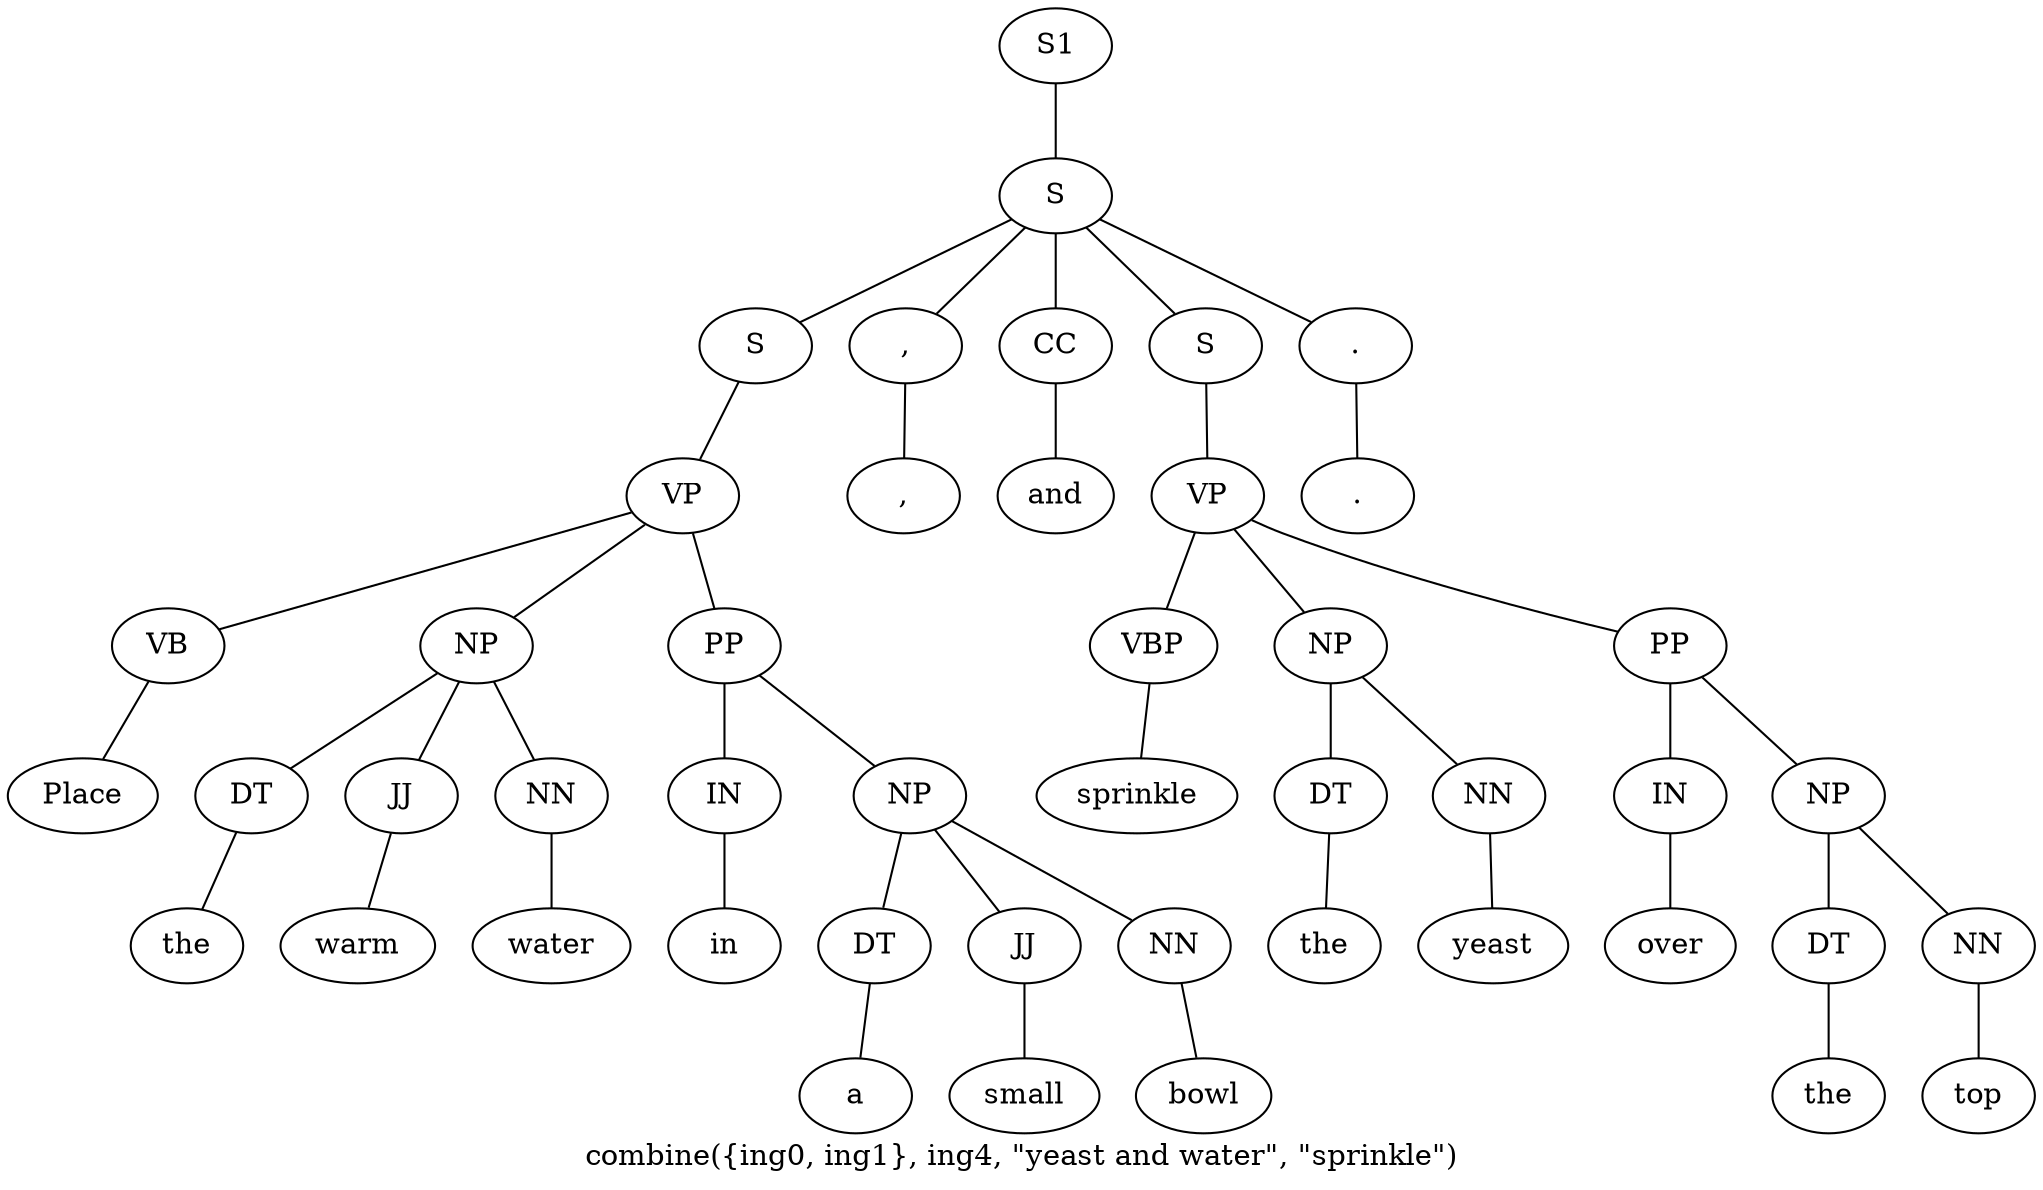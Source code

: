 graph SyntaxGraph {
	label = "combine({ing0, ing1}, ing4, \"yeast and water\", \"sprinkle\")";
	Node0 [label="S1"];
	Node1 [label="S"];
	Node2 [label="S"];
	Node3 [label="VP"];
	Node4 [label="VB"];
	Node5 [label="Place"];
	Node6 [label="NP"];
	Node7 [label="DT"];
	Node8 [label="the"];
	Node9 [label="JJ"];
	Node10 [label="warm"];
	Node11 [label="NN"];
	Node12 [label="water"];
	Node13 [label="PP"];
	Node14 [label="IN"];
	Node15 [label="in"];
	Node16 [label="NP"];
	Node17 [label="DT"];
	Node18 [label="a"];
	Node19 [label="JJ"];
	Node20 [label="small"];
	Node21 [label="NN"];
	Node22 [label="bowl"];
	Node23 [label=","];
	Node24 [label=","];
	Node25 [label="CC"];
	Node26 [label="and"];
	Node27 [label="S"];
	Node28 [label="VP"];
	Node29 [label="VBP"];
	Node30 [label="sprinkle"];
	Node31 [label="NP"];
	Node32 [label="DT"];
	Node33 [label="the"];
	Node34 [label="NN"];
	Node35 [label="yeast"];
	Node36 [label="PP"];
	Node37 [label="IN"];
	Node38 [label="over"];
	Node39 [label="NP"];
	Node40 [label="DT"];
	Node41 [label="the"];
	Node42 [label="NN"];
	Node43 [label="top"];
	Node44 [label="."];
	Node45 [label="."];

	Node0 -- Node1;
	Node1 -- Node2;
	Node1 -- Node23;
	Node1 -- Node25;
	Node1 -- Node27;
	Node1 -- Node44;
	Node2 -- Node3;
	Node3 -- Node4;
	Node3 -- Node6;
	Node3 -- Node13;
	Node4 -- Node5;
	Node6 -- Node7;
	Node6 -- Node9;
	Node6 -- Node11;
	Node7 -- Node8;
	Node9 -- Node10;
	Node11 -- Node12;
	Node13 -- Node14;
	Node13 -- Node16;
	Node14 -- Node15;
	Node16 -- Node17;
	Node16 -- Node19;
	Node16 -- Node21;
	Node17 -- Node18;
	Node19 -- Node20;
	Node21 -- Node22;
	Node23 -- Node24;
	Node25 -- Node26;
	Node27 -- Node28;
	Node28 -- Node29;
	Node28 -- Node31;
	Node28 -- Node36;
	Node29 -- Node30;
	Node31 -- Node32;
	Node31 -- Node34;
	Node32 -- Node33;
	Node34 -- Node35;
	Node36 -- Node37;
	Node36 -- Node39;
	Node37 -- Node38;
	Node39 -- Node40;
	Node39 -- Node42;
	Node40 -- Node41;
	Node42 -- Node43;
	Node44 -- Node45;
}